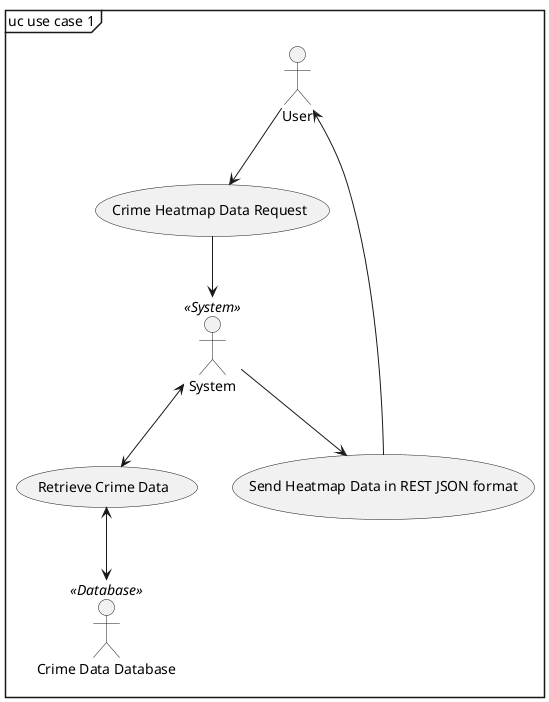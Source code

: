 @startuml use_case1

mainframe uc use case 1
:User: as user
:Crime Data Database: as cdb <<Database>>
:System: as sys <<System>>

usecase "Crime Heatmap Data Request" as uc1
usecase "Retrieve Crime Data" as uc2
usecase "Send Heatmap Data in REST JSON format" as uc3

user --> uc1
uc1 --> sys
sys <--> uc2
uc2 <--> cdb
sys --> uc3
uc3 --> user

@enduml